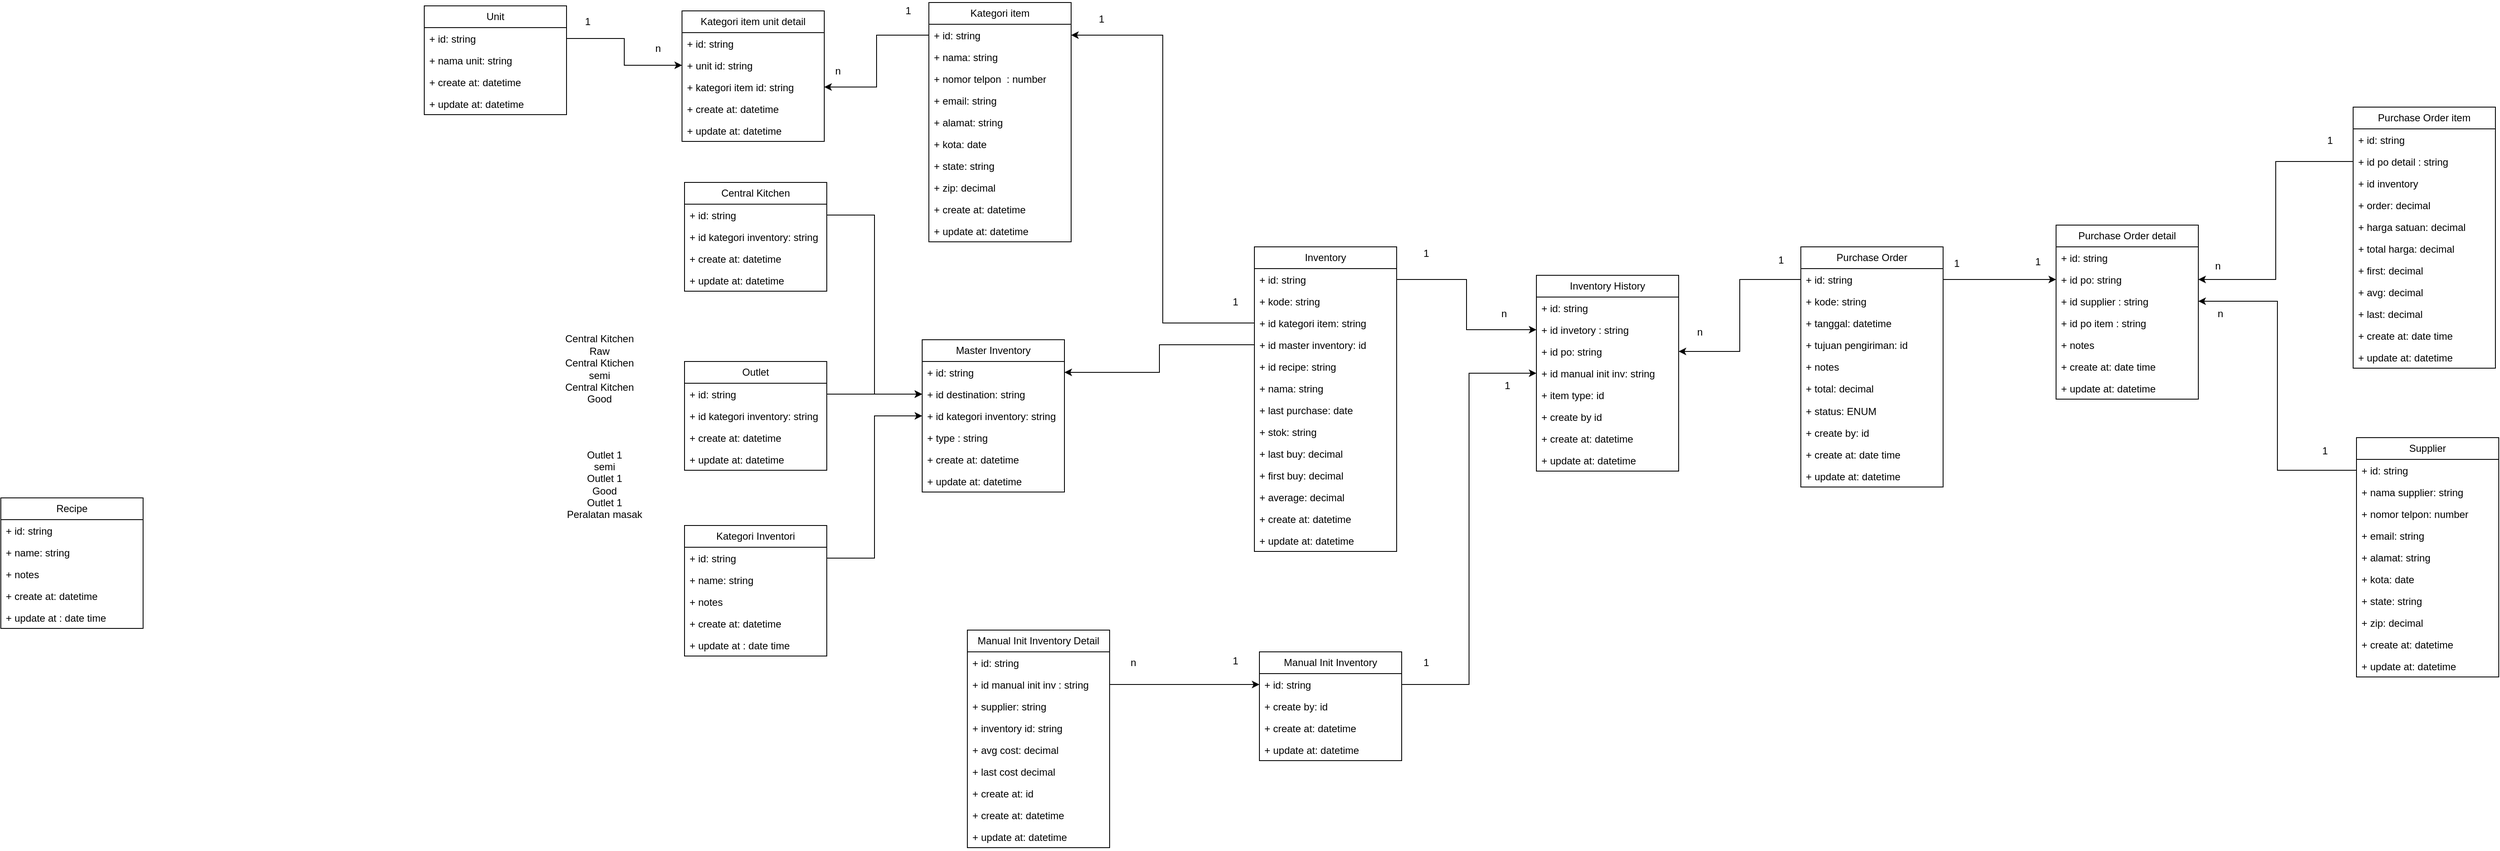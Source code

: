 <mxfile version="21.7.4" type="device">
  <diagram id="C5RBs43oDa-KdzZeNtuy" name="Page-1">
    <mxGraphModel dx="1675" dy="1576" grid="0" gridSize="10" guides="1" tooltips="1" connect="1" arrows="1" fold="1" page="1" pageScale="1" pageWidth="850" pageHeight="1100" math="0" shadow="0">
      <root>
        <mxCell id="WIyWlLk6GJQsqaUBKTNV-0" />
        <mxCell id="WIyWlLk6GJQsqaUBKTNV-1" parent="WIyWlLk6GJQsqaUBKTNV-0" />
        <mxCell id="8rHtnMjRrOFBSW3cJWFa-12" value="Inventory" style="swimlane;fontStyle=0;childLayout=stackLayout;horizontal=1;startSize=26;fillColor=none;horizontalStack=0;resizeParent=1;resizeParentMax=0;resizeLast=0;collapsible=1;marginBottom=0;whiteSpace=wrap;html=1;" parent="WIyWlLk6GJQsqaUBKTNV-1" vertex="1">
          <mxGeometry x="857" y="85" width="170" height="364" as="geometry" />
        </mxCell>
        <mxCell id="8rHtnMjRrOFBSW3cJWFa-13" value="+ id: string" style="text;strokeColor=none;fillColor=none;align=left;verticalAlign=top;spacingLeft=4;spacingRight=4;overflow=hidden;rotatable=0;points=[[0,0.5],[1,0.5]];portConstraint=eastwest;whiteSpace=wrap;html=1;" parent="8rHtnMjRrOFBSW3cJWFa-12" vertex="1">
          <mxGeometry y="26" width="170" height="26" as="geometry" />
        </mxCell>
        <mxCell id="8rHtnMjRrOFBSW3cJWFa-14" value="+ kode: string" style="text;strokeColor=none;fillColor=none;align=left;verticalAlign=top;spacingLeft=4;spacingRight=4;overflow=hidden;rotatable=0;points=[[0,0.5],[1,0.5]];portConstraint=eastwest;whiteSpace=wrap;html=1;" parent="8rHtnMjRrOFBSW3cJWFa-12" vertex="1">
          <mxGeometry y="52" width="170" height="26" as="geometry" />
        </mxCell>
        <mxCell id="8rHtnMjRrOFBSW3cJWFa-17" value="+ id kategori item: string" style="text;strokeColor=none;fillColor=none;align=left;verticalAlign=top;spacingLeft=4;spacingRight=4;overflow=hidden;rotatable=0;points=[[0,0.5],[1,0.5]];portConstraint=eastwest;whiteSpace=wrap;html=1;" parent="8rHtnMjRrOFBSW3cJWFa-12" vertex="1">
          <mxGeometry y="78" width="170" height="26" as="geometry" />
        </mxCell>
        <mxCell id="8rHtnMjRrOFBSW3cJWFa-24" value="+ id master inventory: id" style="text;strokeColor=none;fillColor=none;align=left;verticalAlign=top;spacingLeft=4;spacingRight=4;overflow=hidden;rotatable=0;points=[[0,0.5],[1,0.5]];portConstraint=eastwest;whiteSpace=wrap;html=1;" parent="8rHtnMjRrOFBSW3cJWFa-12" vertex="1">
          <mxGeometry y="104" width="170" height="26" as="geometry" />
        </mxCell>
        <mxCell id="8rHtnMjRrOFBSW3cJWFa-227" value="+ id recipe: string" style="text;strokeColor=none;fillColor=none;align=left;verticalAlign=top;spacingLeft=4;spacingRight=4;overflow=hidden;rotatable=0;points=[[0,0.5],[1,0.5]];portConstraint=eastwest;whiteSpace=wrap;html=1;" parent="8rHtnMjRrOFBSW3cJWFa-12" vertex="1">
          <mxGeometry y="130" width="170" height="26" as="geometry" />
        </mxCell>
        <mxCell id="8rHtnMjRrOFBSW3cJWFa-15" value="+ nama: string" style="text;strokeColor=none;fillColor=none;align=left;verticalAlign=top;spacingLeft=4;spacingRight=4;overflow=hidden;rotatable=0;points=[[0,0.5],[1,0.5]];portConstraint=eastwest;whiteSpace=wrap;html=1;" parent="8rHtnMjRrOFBSW3cJWFa-12" vertex="1">
          <mxGeometry y="156" width="170" height="26" as="geometry" />
        </mxCell>
        <mxCell id="8rHtnMjRrOFBSW3cJWFa-19" value="+ last purchase: date" style="text;strokeColor=none;fillColor=none;align=left;verticalAlign=top;spacingLeft=4;spacingRight=4;overflow=hidden;rotatable=0;points=[[0,0.5],[1,0.5]];portConstraint=eastwest;whiteSpace=wrap;html=1;" parent="8rHtnMjRrOFBSW3cJWFa-12" vertex="1">
          <mxGeometry y="182" width="170" height="26" as="geometry" />
        </mxCell>
        <mxCell id="8rHtnMjRrOFBSW3cJWFa-20" value="+ stok: string" style="text;strokeColor=none;fillColor=none;align=left;verticalAlign=top;spacingLeft=4;spacingRight=4;overflow=hidden;rotatable=0;points=[[0,0.5],[1,0.5]];portConstraint=eastwest;whiteSpace=wrap;html=1;" parent="8rHtnMjRrOFBSW3cJWFa-12" vertex="1">
          <mxGeometry y="208" width="170" height="26" as="geometry" />
        </mxCell>
        <mxCell id="8rHtnMjRrOFBSW3cJWFa-21" value="+ last buy: decimal" style="text;strokeColor=none;fillColor=none;align=left;verticalAlign=top;spacingLeft=4;spacingRight=4;overflow=hidden;rotatable=0;points=[[0,0.5],[1,0.5]];portConstraint=eastwest;whiteSpace=wrap;html=1;" parent="8rHtnMjRrOFBSW3cJWFa-12" vertex="1">
          <mxGeometry y="234" width="170" height="26" as="geometry" />
        </mxCell>
        <mxCell id="8rHtnMjRrOFBSW3cJWFa-22" value="+ first buy: decimal" style="text;strokeColor=none;fillColor=none;align=left;verticalAlign=top;spacingLeft=4;spacingRight=4;overflow=hidden;rotatable=0;points=[[0,0.5],[1,0.5]];portConstraint=eastwest;whiteSpace=wrap;html=1;" parent="8rHtnMjRrOFBSW3cJWFa-12" vertex="1">
          <mxGeometry y="260" width="170" height="26" as="geometry" />
        </mxCell>
        <mxCell id="8rHtnMjRrOFBSW3cJWFa-23" value="+ average: decimal" style="text;strokeColor=none;fillColor=none;align=left;verticalAlign=top;spacingLeft=4;spacingRight=4;overflow=hidden;rotatable=0;points=[[0,0.5],[1,0.5]];portConstraint=eastwest;whiteSpace=wrap;html=1;" parent="8rHtnMjRrOFBSW3cJWFa-12" vertex="1">
          <mxGeometry y="286" width="170" height="26" as="geometry" />
        </mxCell>
        <mxCell id="8rHtnMjRrOFBSW3cJWFa-38" value="+ create at: datetime" style="text;strokeColor=none;fillColor=none;align=left;verticalAlign=top;spacingLeft=4;spacingRight=4;overflow=hidden;rotatable=0;points=[[0,0.5],[1,0.5]];portConstraint=eastwest;whiteSpace=wrap;html=1;" parent="8rHtnMjRrOFBSW3cJWFa-12" vertex="1">
          <mxGeometry y="312" width="170" height="26" as="geometry" />
        </mxCell>
        <mxCell id="8rHtnMjRrOFBSW3cJWFa-37" value="+ update at: datetime" style="text;strokeColor=none;fillColor=none;align=left;verticalAlign=top;spacingLeft=4;spacingRight=4;overflow=hidden;rotatable=0;points=[[0,0.5],[1,0.5]];portConstraint=eastwest;whiteSpace=wrap;html=1;" parent="8rHtnMjRrOFBSW3cJWFa-12" vertex="1">
          <mxGeometry y="338" width="170" height="26" as="geometry" />
        </mxCell>
        <mxCell id="8rHtnMjRrOFBSW3cJWFa-25" value="Kategori Inventori" style="swimlane;fontStyle=0;childLayout=stackLayout;horizontal=1;startSize=26;fillColor=none;horizontalStack=0;resizeParent=1;resizeParentMax=0;resizeLast=0;collapsible=1;marginBottom=0;whiteSpace=wrap;html=1;" parent="WIyWlLk6GJQsqaUBKTNV-1" vertex="1">
          <mxGeometry x="176" y="418" width="170" height="156" as="geometry" />
        </mxCell>
        <mxCell id="8rHtnMjRrOFBSW3cJWFa-26" value="+ id: string" style="text;strokeColor=none;fillColor=none;align=left;verticalAlign=top;spacingLeft=4;spacingRight=4;overflow=hidden;rotatable=0;points=[[0,0.5],[1,0.5]];portConstraint=eastwest;whiteSpace=wrap;html=1;" parent="8rHtnMjRrOFBSW3cJWFa-25" vertex="1">
          <mxGeometry y="26" width="170" height="26" as="geometry" />
        </mxCell>
        <mxCell id="8rHtnMjRrOFBSW3cJWFa-27" value="+ name: string" style="text;strokeColor=none;fillColor=none;align=left;verticalAlign=top;spacingLeft=4;spacingRight=4;overflow=hidden;rotatable=0;points=[[0,0.5],[1,0.5]];portConstraint=eastwest;whiteSpace=wrap;html=1;" parent="8rHtnMjRrOFBSW3cJWFa-25" vertex="1">
          <mxGeometry y="52" width="170" height="26" as="geometry" />
        </mxCell>
        <mxCell id="8rHtnMjRrOFBSW3cJWFa-30" value="+ notes" style="text;strokeColor=none;fillColor=none;align=left;verticalAlign=top;spacingLeft=4;spacingRight=4;overflow=hidden;rotatable=0;points=[[0,0.5],[1,0.5]];portConstraint=eastwest;whiteSpace=wrap;html=1;" parent="8rHtnMjRrOFBSW3cJWFa-25" vertex="1">
          <mxGeometry y="78" width="170" height="26" as="geometry" />
        </mxCell>
        <mxCell id="8rHtnMjRrOFBSW3cJWFa-28" value="+ create at: datetime" style="text;strokeColor=none;fillColor=none;align=left;verticalAlign=top;spacingLeft=4;spacingRight=4;overflow=hidden;rotatable=0;points=[[0,0.5],[1,0.5]];portConstraint=eastwest;whiteSpace=wrap;html=1;" parent="8rHtnMjRrOFBSW3cJWFa-25" vertex="1">
          <mxGeometry y="104" width="170" height="26" as="geometry" />
        </mxCell>
        <mxCell id="8rHtnMjRrOFBSW3cJWFa-29" value="+ update at : date time" style="text;strokeColor=none;fillColor=none;align=left;verticalAlign=top;spacingLeft=4;spacingRight=4;overflow=hidden;rotatable=0;points=[[0,0.5],[1,0.5]];portConstraint=eastwest;whiteSpace=wrap;html=1;" parent="8rHtnMjRrOFBSW3cJWFa-25" vertex="1">
          <mxGeometry y="130" width="170" height="26" as="geometry" />
        </mxCell>
        <mxCell id="8rHtnMjRrOFBSW3cJWFa-70" value="Kategori item" style="swimlane;fontStyle=0;childLayout=stackLayout;horizontal=1;startSize=26;fillColor=none;horizontalStack=0;resizeParent=1;resizeParentMax=0;resizeLast=0;collapsible=1;marginBottom=0;whiteSpace=wrap;html=1;" parent="WIyWlLk6GJQsqaUBKTNV-1" vertex="1">
          <mxGeometry x="468" y="-207" width="170" height="286" as="geometry" />
        </mxCell>
        <mxCell id="8rHtnMjRrOFBSW3cJWFa-71" value="+ id: string" style="text;strokeColor=none;fillColor=none;align=left;verticalAlign=top;spacingLeft=4;spacingRight=4;overflow=hidden;rotatable=0;points=[[0,0.5],[1,0.5]];portConstraint=eastwest;whiteSpace=wrap;html=1;" parent="8rHtnMjRrOFBSW3cJWFa-70" vertex="1">
          <mxGeometry y="26" width="170" height="26" as="geometry" />
        </mxCell>
        <mxCell id="8rHtnMjRrOFBSW3cJWFa-72" value="+ nama: string" style="text;strokeColor=none;fillColor=none;align=left;verticalAlign=top;spacingLeft=4;spacingRight=4;overflow=hidden;rotatable=0;points=[[0,0.5],[1,0.5]];portConstraint=eastwest;whiteSpace=wrap;html=1;" parent="8rHtnMjRrOFBSW3cJWFa-70" vertex="1">
          <mxGeometry y="52" width="170" height="26" as="geometry" />
        </mxCell>
        <mxCell id="8rHtnMjRrOFBSW3cJWFa-73" value="+ nomor telpon&amp;nbsp; : number" style="text;strokeColor=none;fillColor=none;align=left;verticalAlign=top;spacingLeft=4;spacingRight=4;overflow=hidden;rotatable=0;points=[[0,0.5],[1,0.5]];portConstraint=eastwest;whiteSpace=wrap;html=1;" parent="8rHtnMjRrOFBSW3cJWFa-70" vertex="1">
          <mxGeometry y="78" width="170" height="26" as="geometry" />
        </mxCell>
        <mxCell id="8rHtnMjRrOFBSW3cJWFa-74" value="+ email: string" style="text;strokeColor=none;fillColor=none;align=left;verticalAlign=top;spacingLeft=4;spacingRight=4;overflow=hidden;rotatable=0;points=[[0,0.5],[1,0.5]];portConstraint=eastwest;whiteSpace=wrap;html=1;" parent="8rHtnMjRrOFBSW3cJWFa-70" vertex="1">
          <mxGeometry y="104" width="170" height="26" as="geometry" />
        </mxCell>
        <mxCell id="8rHtnMjRrOFBSW3cJWFa-75" value="+ alamat: string" style="text;strokeColor=none;fillColor=none;align=left;verticalAlign=top;spacingLeft=4;spacingRight=4;overflow=hidden;rotatable=0;points=[[0,0.5],[1,0.5]];portConstraint=eastwest;whiteSpace=wrap;html=1;" parent="8rHtnMjRrOFBSW3cJWFa-70" vertex="1">
          <mxGeometry y="130" width="170" height="26" as="geometry" />
        </mxCell>
        <mxCell id="8rHtnMjRrOFBSW3cJWFa-76" value="+ kota: date" style="text;strokeColor=none;fillColor=none;align=left;verticalAlign=top;spacingLeft=4;spacingRight=4;overflow=hidden;rotatable=0;points=[[0,0.5],[1,0.5]];portConstraint=eastwest;whiteSpace=wrap;html=1;" parent="8rHtnMjRrOFBSW3cJWFa-70" vertex="1">
          <mxGeometry y="156" width="170" height="26" as="geometry" />
        </mxCell>
        <mxCell id="8rHtnMjRrOFBSW3cJWFa-77" value="+ state: string" style="text;strokeColor=none;fillColor=none;align=left;verticalAlign=top;spacingLeft=4;spacingRight=4;overflow=hidden;rotatable=0;points=[[0,0.5],[1,0.5]];portConstraint=eastwest;whiteSpace=wrap;html=1;" parent="8rHtnMjRrOFBSW3cJWFa-70" vertex="1">
          <mxGeometry y="182" width="170" height="26" as="geometry" />
        </mxCell>
        <mxCell id="8rHtnMjRrOFBSW3cJWFa-78" value="+ zip: decimal" style="text;strokeColor=none;fillColor=none;align=left;verticalAlign=top;spacingLeft=4;spacingRight=4;overflow=hidden;rotatable=0;points=[[0,0.5],[1,0.5]];portConstraint=eastwest;whiteSpace=wrap;html=1;" parent="8rHtnMjRrOFBSW3cJWFa-70" vertex="1">
          <mxGeometry y="208" width="170" height="26" as="geometry" />
        </mxCell>
        <mxCell id="8rHtnMjRrOFBSW3cJWFa-79" value="+ create at: datetime" style="text;strokeColor=none;fillColor=none;align=left;verticalAlign=top;spacingLeft=4;spacingRight=4;overflow=hidden;rotatable=0;points=[[0,0.5],[1,0.5]];portConstraint=eastwest;whiteSpace=wrap;html=1;" parent="8rHtnMjRrOFBSW3cJWFa-70" vertex="1">
          <mxGeometry y="234" width="170" height="26" as="geometry" />
        </mxCell>
        <mxCell id="8rHtnMjRrOFBSW3cJWFa-80" value="+ update at: datetime" style="text;strokeColor=none;fillColor=none;align=left;verticalAlign=top;spacingLeft=4;spacingRight=4;overflow=hidden;rotatable=0;points=[[0,0.5],[1,0.5]];portConstraint=eastwest;whiteSpace=wrap;html=1;" parent="8rHtnMjRrOFBSW3cJWFa-70" vertex="1">
          <mxGeometry y="260" width="170" height="26" as="geometry" />
        </mxCell>
        <mxCell id="8rHtnMjRrOFBSW3cJWFa-81" value="Unit" style="swimlane;fontStyle=0;childLayout=stackLayout;horizontal=1;startSize=26;fillColor=none;horizontalStack=0;resizeParent=1;resizeParentMax=0;resizeLast=0;collapsible=1;marginBottom=0;whiteSpace=wrap;html=1;" parent="WIyWlLk6GJQsqaUBKTNV-1" vertex="1">
          <mxGeometry x="-135" y="-203" width="170" height="130" as="geometry" />
        </mxCell>
        <mxCell id="8rHtnMjRrOFBSW3cJWFa-82" value="+ id: string" style="text;strokeColor=none;fillColor=none;align=left;verticalAlign=top;spacingLeft=4;spacingRight=4;overflow=hidden;rotatable=0;points=[[0,0.5],[1,0.5]];portConstraint=eastwest;whiteSpace=wrap;html=1;" parent="8rHtnMjRrOFBSW3cJWFa-81" vertex="1">
          <mxGeometry y="26" width="170" height="26" as="geometry" />
        </mxCell>
        <mxCell id="8rHtnMjRrOFBSW3cJWFa-83" value="+ nama unit: string" style="text;strokeColor=none;fillColor=none;align=left;verticalAlign=top;spacingLeft=4;spacingRight=4;overflow=hidden;rotatable=0;points=[[0,0.5],[1,0.5]];portConstraint=eastwest;whiteSpace=wrap;html=1;" parent="8rHtnMjRrOFBSW3cJWFa-81" vertex="1">
          <mxGeometry y="52" width="170" height="26" as="geometry" />
        </mxCell>
        <mxCell id="8rHtnMjRrOFBSW3cJWFa-90" value="+ create at: datetime" style="text;strokeColor=none;fillColor=none;align=left;verticalAlign=top;spacingLeft=4;spacingRight=4;overflow=hidden;rotatable=0;points=[[0,0.5],[1,0.5]];portConstraint=eastwest;whiteSpace=wrap;html=1;" parent="8rHtnMjRrOFBSW3cJWFa-81" vertex="1">
          <mxGeometry y="78" width="170" height="26" as="geometry" />
        </mxCell>
        <mxCell id="8rHtnMjRrOFBSW3cJWFa-92" value="+ update at: datetime" style="text;strokeColor=none;fillColor=none;align=left;verticalAlign=top;spacingLeft=4;spacingRight=4;overflow=hidden;rotatable=0;points=[[0,0.5],[1,0.5]];portConstraint=eastwest;whiteSpace=wrap;html=1;" parent="8rHtnMjRrOFBSW3cJWFa-81" vertex="1">
          <mxGeometry y="104" width="170" height="26" as="geometry" />
        </mxCell>
        <mxCell id="8rHtnMjRrOFBSW3cJWFa-93" value="Kategori item unit detail" style="swimlane;fontStyle=0;childLayout=stackLayout;horizontal=1;startSize=26;fillColor=none;horizontalStack=0;resizeParent=1;resizeParentMax=0;resizeLast=0;collapsible=1;marginBottom=0;whiteSpace=wrap;html=1;" parent="WIyWlLk6GJQsqaUBKTNV-1" vertex="1">
          <mxGeometry x="173" y="-197" width="170" height="156" as="geometry" />
        </mxCell>
        <mxCell id="8rHtnMjRrOFBSW3cJWFa-94" value="+ id: string" style="text;strokeColor=none;fillColor=none;align=left;verticalAlign=top;spacingLeft=4;spacingRight=4;overflow=hidden;rotatable=0;points=[[0,0.5],[1,0.5]];portConstraint=eastwest;whiteSpace=wrap;html=1;" parent="8rHtnMjRrOFBSW3cJWFa-93" vertex="1">
          <mxGeometry y="26" width="170" height="26" as="geometry" />
        </mxCell>
        <mxCell id="8rHtnMjRrOFBSW3cJWFa-95" value="+ unit id: string" style="text;strokeColor=none;fillColor=none;align=left;verticalAlign=top;spacingLeft=4;spacingRight=4;overflow=hidden;rotatable=0;points=[[0,0.5],[1,0.5]];portConstraint=eastwest;whiteSpace=wrap;html=1;" parent="8rHtnMjRrOFBSW3cJWFa-93" vertex="1">
          <mxGeometry y="52" width="170" height="26" as="geometry" />
        </mxCell>
        <mxCell id="8rHtnMjRrOFBSW3cJWFa-96" value="+ kategori item id: string" style="text;strokeColor=none;fillColor=none;align=left;verticalAlign=top;spacingLeft=4;spacingRight=4;overflow=hidden;rotatable=0;points=[[0,0.5],[1,0.5]];portConstraint=eastwest;whiteSpace=wrap;html=1;" parent="8rHtnMjRrOFBSW3cJWFa-93" vertex="1">
          <mxGeometry y="78" width="170" height="26" as="geometry" />
        </mxCell>
        <mxCell id="8rHtnMjRrOFBSW3cJWFa-99" value="+ create at: datetime" style="text;strokeColor=none;fillColor=none;align=left;verticalAlign=top;spacingLeft=4;spacingRight=4;overflow=hidden;rotatable=0;points=[[0,0.5],[1,0.5]];portConstraint=eastwest;whiteSpace=wrap;html=1;" parent="8rHtnMjRrOFBSW3cJWFa-93" vertex="1">
          <mxGeometry y="104" width="170" height="26" as="geometry" />
        </mxCell>
        <mxCell id="8rHtnMjRrOFBSW3cJWFa-97" value="+ update at: datetime" style="text;strokeColor=none;fillColor=none;align=left;verticalAlign=top;spacingLeft=4;spacingRight=4;overflow=hidden;rotatable=0;points=[[0,0.5],[1,0.5]];portConstraint=eastwest;whiteSpace=wrap;html=1;" parent="8rHtnMjRrOFBSW3cJWFa-93" vertex="1">
          <mxGeometry y="130" width="170" height="26" as="geometry" />
        </mxCell>
        <mxCell id="8rHtnMjRrOFBSW3cJWFa-100" style="edgeStyle=orthogonalEdgeStyle;rounded=0;orthogonalLoop=1;jettySize=auto;html=1;exitX=1;exitY=0.5;exitDx=0;exitDy=0;entryX=0;entryY=0.5;entryDx=0;entryDy=0;" parent="WIyWlLk6GJQsqaUBKTNV-1" source="8rHtnMjRrOFBSW3cJWFa-82" target="8rHtnMjRrOFBSW3cJWFa-95" edge="1">
          <mxGeometry relative="1" as="geometry" />
        </mxCell>
        <mxCell id="8rHtnMjRrOFBSW3cJWFa-101" style="edgeStyle=orthogonalEdgeStyle;rounded=0;orthogonalLoop=1;jettySize=auto;html=1;entryX=1;entryY=0.5;entryDx=0;entryDy=0;" parent="WIyWlLk6GJQsqaUBKTNV-1" source="8rHtnMjRrOFBSW3cJWFa-71" target="8rHtnMjRrOFBSW3cJWFa-96" edge="1">
          <mxGeometry relative="1" as="geometry" />
        </mxCell>
        <mxCell id="8rHtnMjRrOFBSW3cJWFa-102" style="edgeStyle=orthogonalEdgeStyle;rounded=0;orthogonalLoop=1;jettySize=auto;html=1;entryX=1;entryY=0.5;entryDx=0;entryDy=0;" parent="WIyWlLk6GJQsqaUBKTNV-1" source="8rHtnMjRrOFBSW3cJWFa-17" target="8rHtnMjRrOFBSW3cJWFa-71" edge="1">
          <mxGeometry relative="1" as="geometry" />
        </mxCell>
        <mxCell id="8rHtnMjRrOFBSW3cJWFa-103" value="1" style="text;html=1;align=center;verticalAlign=middle;resizable=0;points=[];autosize=1;strokeColor=none;fillColor=none;" parent="WIyWlLk6GJQsqaUBKTNV-1" vertex="1">
          <mxGeometry x="47" y="-197" width="25" height="26" as="geometry" />
        </mxCell>
        <mxCell id="8rHtnMjRrOFBSW3cJWFa-104" value="n" style="text;html=1;align=center;verticalAlign=middle;resizable=0;points=[];autosize=1;strokeColor=none;fillColor=none;" parent="WIyWlLk6GJQsqaUBKTNV-1" vertex="1">
          <mxGeometry x="131" y="-165" width="25" height="26" as="geometry" />
        </mxCell>
        <mxCell id="8rHtnMjRrOFBSW3cJWFa-105" value="1" style="text;html=1;align=center;verticalAlign=middle;resizable=0;points=[];autosize=1;strokeColor=none;fillColor=none;" parent="WIyWlLk6GJQsqaUBKTNV-1" vertex="1">
          <mxGeometry x="430" y="-210" width="25" height="26" as="geometry" />
        </mxCell>
        <mxCell id="8rHtnMjRrOFBSW3cJWFa-106" value="n" style="text;html=1;align=center;verticalAlign=middle;resizable=0;points=[];autosize=1;strokeColor=none;fillColor=none;" parent="WIyWlLk6GJQsqaUBKTNV-1" vertex="1">
          <mxGeometry x="346" y="-138" width="25" height="26" as="geometry" />
        </mxCell>
        <mxCell id="8rHtnMjRrOFBSW3cJWFa-107" value="1" style="text;html=1;align=center;verticalAlign=middle;resizable=0;points=[];autosize=1;strokeColor=none;fillColor=none;" parent="WIyWlLk6GJQsqaUBKTNV-1" vertex="1">
          <mxGeometry x="821" y="138" width="25" height="26" as="geometry" />
        </mxCell>
        <mxCell id="8rHtnMjRrOFBSW3cJWFa-108" value="1" style="text;html=1;align=center;verticalAlign=middle;resizable=0;points=[];autosize=1;strokeColor=none;fillColor=none;" parent="WIyWlLk6GJQsqaUBKTNV-1" vertex="1">
          <mxGeometry x="661" y="-200" width="25" height="26" as="geometry" />
        </mxCell>
        <mxCell id="8rHtnMjRrOFBSW3cJWFa-109" value="Purchase Order" style="swimlane;fontStyle=0;childLayout=stackLayout;horizontal=1;startSize=26;fillColor=none;horizontalStack=0;resizeParent=1;resizeParentMax=0;resizeLast=0;collapsible=1;marginBottom=0;whiteSpace=wrap;html=1;" parent="WIyWlLk6GJQsqaUBKTNV-1" vertex="1">
          <mxGeometry x="1510" y="85" width="170" height="287" as="geometry" />
        </mxCell>
        <mxCell id="8rHtnMjRrOFBSW3cJWFa-110" value="+ id: string" style="text;strokeColor=none;fillColor=none;align=left;verticalAlign=top;spacingLeft=4;spacingRight=4;overflow=hidden;rotatable=0;points=[[0,0.5],[1,0.5]];portConstraint=eastwest;whiteSpace=wrap;html=1;" parent="8rHtnMjRrOFBSW3cJWFa-109" vertex="1">
          <mxGeometry y="26" width="170" height="26" as="geometry" />
        </mxCell>
        <mxCell id="8rHtnMjRrOFBSW3cJWFa-111" value="+ kode: string" style="text;strokeColor=none;fillColor=none;align=left;verticalAlign=top;spacingLeft=4;spacingRight=4;overflow=hidden;rotatable=0;points=[[0,0.5],[1,0.5]];portConstraint=eastwest;whiteSpace=wrap;html=1;" parent="8rHtnMjRrOFBSW3cJWFa-109" vertex="1">
          <mxGeometry y="52" width="170" height="26" as="geometry" />
        </mxCell>
        <mxCell id="8rHtnMjRrOFBSW3cJWFa-112" value="+ tanggal: datetime" style="text;strokeColor=none;fillColor=none;align=left;verticalAlign=top;spacingLeft=4;spacingRight=4;overflow=hidden;rotatable=0;points=[[0,0.5],[1,0.5]];portConstraint=eastwest;whiteSpace=wrap;html=1;" parent="8rHtnMjRrOFBSW3cJWFa-109" vertex="1">
          <mxGeometry y="78" width="170" height="26" as="geometry" />
        </mxCell>
        <mxCell id="8rHtnMjRrOFBSW3cJWFa-113" value="+ tujuan pengiriman: id" style="text;strokeColor=none;fillColor=none;align=left;verticalAlign=top;spacingLeft=4;spacingRight=4;overflow=hidden;rotatable=0;points=[[0,0.5],[1,0.5]];portConstraint=eastwest;whiteSpace=wrap;html=1;" parent="8rHtnMjRrOFBSW3cJWFa-109" vertex="1">
          <mxGeometry y="104" width="170" height="26" as="geometry" />
        </mxCell>
        <mxCell id="8rHtnMjRrOFBSW3cJWFa-114" value="+ notes" style="text;strokeColor=none;fillColor=none;align=left;verticalAlign=top;spacingLeft=4;spacingRight=4;overflow=hidden;rotatable=0;points=[[0,0.5],[1,0.5]];portConstraint=eastwest;whiteSpace=wrap;html=1;" parent="8rHtnMjRrOFBSW3cJWFa-109" vertex="1">
          <mxGeometry y="130" width="170" height="26" as="geometry" />
        </mxCell>
        <mxCell id="8rHtnMjRrOFBSW3cJWFa-117" value="+ total: decimal" style="text;strokeColor=none;fillColor=none;align=left;verticalAlign=top;spacingLeft=4;spacingRight=4;overflow=hidden;rotatable=0;points=[[0,0.5],[1,0.5]];portConstraint=eastwest;whiteSpace=wrap;html=1;" parent="8rHtnMjRrOFBSW3cJWFa-109" vertex="1">
          <mxGeometry y="156" width="170" height="27" as="geometry" />
        </mxCell>
        <mxCell id="8rHtnMjRrOFBSW3cJWFa-118" value="+ status: ENUM" style="text;strokeColor=none;fillColor=none;align=left;verticalAlign=top;spacingLeft=4;spacingRight=4;overflow=hidden;rotatable=0;points=[[0,0.5],[1,0.5]];portConstraint=eastwest;whiteSpace=wrap;html=1;" parent="8rHtnMjRrOFBSW3cJWFa-109" vertex="1">
          <mxGeometry y="183" width="170" height="26" as="geometry" />
        </mxCell>
        <mxCell id="8rHtnMjRrOFBSW3cJWFa-124" value="+ create by: id" style="text;strokeColor=none;fillColor=none;align=left;verticalAlign=top;spacingLeft=4;spacingRight=4;overflow=hidden;rotatable=0;points=[[0,0.5],[1,0.5]];portConstraint=eastwest;whiteSpace=wrap;html=1;" parent="8rHtnMjRrOFBSW3cJWFa-109" vertex="1">
          <mxGeometry y="209" width="170" height="26" as="geometry" />
        </mxCell>
        <mxCell id="8rHtnMjRrOFBSW3cJWFa-125" value="+ create at: date time" style="text;strokeColor=none;fillColor=none;align=left;verticalAlign=top;spacingLeft=4;spacingRight=4;overflow=hidden;rotatable=0;points=[[0,0.5],[1,0.5]];portConstraint=eastwest;whiteSpace=wrap;html=1;" parent="8rHtnMjRrOFBSW3cJWFa-109" vertex="1">
          <mxGeometry y="235" width="170" height="26" as="geometry" />
        </mxCell>
        <mxCell id="8rHtnMjRrOFBSW3cJWFa-126" value="+ update at: datetime" style="text;strokeColor=none;fillColor=none;align=left;verticalAlign=top;spacingLeft=4;spacingRight=4;overflow=hidden;rotatable=0;points=[[0,0.5],[1,0.5]];portConstraint=eastwest;whiteSpace=wrap;html=1;" parent="8rHtnMjRrOFBSW3cJWFa-109" vertex="1">
          <mxGeometry y="261" width="170" height="26" as="geometry" />
        </mxCell>
        <mxCell id="8rHtnMjRrOFBSW3cJWFa-127" value="Purchase Order detail" style="swimlane;fontStyle=0;childLayout=stackLayout;horizontal=1;startSize=26;fillColor=none;horizontalStack=0;resizeParent=1;resizeParentMax=0;resizeLast=0;collapsible=1;marginBottom=0;whiteSpace=wrap;html=1;" parent="WIyWlLk6GJQsqaUBKTNV-1" vertex="1">
          <mxGeometry x="1815" y="59" width="170" height="208" as="geometry" />
        </mxCell>
        <mxCell id="8rHtnMjRrOFBSW3cJWFa-128" value="+ id: string" style="text;strokeColor=none;fillColor=none;align=left;verticalAlign=top;spacingLeft=4;spacingRight=4;overflow=hidden;rotatable=0;points=[[0,0.5],[1,0.5]];portConstraint=eastwest;whiteSpace=wrap;html=1;" parent="8rHtnMjRrOFBSW3cJWFa-127" vertex="1">
          <mxGeometry y="26" width="170" height="26" as="geometry" />
        </mxCell>
        <mxCell id="8rHtnMjRrOFBSW3cJWFa-129" value="+ id po: string" style="text;strokeColor=none;fillColor=none;align=left;verticalAlign=top;spacingLeft=4;spacingRight=4;overflow=hidden;rotatable=0;points=[[0,0.5],[1,0.5]];portConstraint=eastwest;whiteSpace=wrap;html=1;" parent="8rHtnMjRrOFBSW3cJWFa-127" vertex="1">
          <mxGeometry y="52" width="170" height="26" as="geometry" />
        </mxCell>
        <mxCell id="8rHtnMjRrOFBSW3cJWFa-130" value="+ id supplier : string&amp;nbsp;" style="text;strokeColor=none;fillColor=none;align=left;verticalAlign=top;spacingLeft=4;spacingRight=4;overflow=hidden;rotatable=0;points=[[0,0.5],[1,0.5]];portConstraint=eastwest;whiteSpace=wrap;html=1;" parent="8rHtnMjRrOFBSW3cJWFa-127" vertex="1">
          <mxGeometry y="78" width="170" height="26" as="geometry" />
        </mxCell>
        <mxCell id="8rHtnMjRrOFBSW3cJWFa-131" value="+ id po item : string" style="text;strokeColor=none;fillColor=none;align=left;verticalAlign=top;spacingLeft=4;spacingRight=4;overflow=hidden;rotatable=0;points=[[0,0.5],[1,0.5]];portConstraint=eastwest;whiteSpace=wrap;html=1;" parent="8rHtnMjRrOFBSW3cJWFa-127" vertex="1">
          <mxGeometry y="104" width="170" height="26" as="geometry" />
        </mxCell>
        <mxCell id="8rHtnMjRrOFBSW3cJWFa-132" value="+ notes" style="text;strokeColor=none;fillColor=none;align=left;verticalAlign=top;spacingLeft=4;spacingRight=4;overflow=hidden;rotatable=0;points=[[0,0.5],[1,0.5]];portConstraint=eastwest;whiteSpace=wrap;html=1;" parent="8rHtnMjRrOFBSW3cJWFa-127" vertex="1">
          <mxGeometry y="130" width="170" height="26" as="geometry" />
        </mxCell>
        <mxCell id="8rHtnMjRrOFBSW3cJWFa-140" value="+ create at: date time" style="text;strokeColor=none;fillColor=none;align=left;verticalAlign=top;spacingLeft=4;spacingRight=4;overflow=hidden;rotatable=0;points=[[0,0.5],[1,0.5]];portConstraint=eastwest;whiteSpace=wrap;html=1;" parent="8rHtnMjRrOFBSW3cJWFa-127" vertex="1">
          <mxGeometry y="156" width="170" height="26" as="geometry" />
        </mxCell>
        <mxCell id="8rHtnMjRrOFBSW3cJWFa-141" value="+ update at: datetime" style="text;strokeColor=none;fillColor=none;align=left;verticalAlign=top;spacingLeft=4;spacingRight=4;overflow=hidden;rotatable=0;points=[[0,0.5],[1,0.5]];portConstraint=eastwest;whiteSpace=wrap;html=1;" parent="8rHtnMjRrOFBSW3cJWFa-127" vertex="1">
          <mxGeometry y="182" width="170" height="26" as="geometry" />
        </mxCell>
        <mxCell id="8rHtnMjRrOFBSW3cJWFa-142" value="Purchase Order item" style="swimlane;fontStyle=0;childLayout=stackLayout;horizontal=1;startSize=26;fillColor=none;horizontalStack=0;resizeParent=1;resizeParentMax=0;resizeLast=0;collapsible=1;marginBottom=0;whiteSpace=wrap;html=1;" parent="WIyWlLk6GJQsqaUBKTNV-1" vertex="1">
          <mxGeometry x="2170" y="-82" width="170" height="312" as="geometry" />
        </mxCell>
        <mxCell id="8rHtnMjRrOFBSW3cJWFa-143" value="+ id: string" style="text;strokeColor=none;fillColor=none;align=left;verticalAlign=top;spacingLeft=4;spacingRight=4;overflow=hidden;rotatable=0;points=[[0,0.5],[1,0.5]];portConstraint=eastwest;whiteSpace=wrap;html=1;" parent="8rHtnMjRrOFBSW3cJWFa-142" vertex="1">
          <mxGeometry y="26" width="170" height="26" as="geometry" />
        </mxCell>
        <mxCell id="8rHtnMjRrOFBSW3cJWFa-144" value="+ id po detail : string" style="text;strokeColor=none;fillColor=none;align=left;verticalAlign=top;spacingLeft=4;spacingRight=4;overflow=hidden;rotatable=0;points=[[0,0.5],[1,0.5]];portConstraint=eastwest;whiteSpace=wrap;html=1;" parent="8rHtnMjRrOFBSW3cJWFa-142" vertex="1">
          <mxGeometry y="52" width="170" height="26" as="geometry" />
        </mxCell>
        <mxCell id="8rHtnMjRrOFBSW3cJWFa-145" value="+ id inventory" style="text;strokeColor=none;fillColor=none;align=left;verticalAlign=top;spacingLeft=4;spacingRight=4;overflow=hidden;rotatable=0;points=[[0,0.5],[1,0.5]];portConstraint=eastwest;whiteSpace=wrap;html=1;" parent="8rHtnMjRrOFBSW3cJWFa-142" vertex="1">
          <mxGeometry y="78" width="170" height="26" as="geometry" />
        </mxCell>
        <mxCell id="8rHtnMjRrOFBSW3cJWFa-150" value="+ order: decimal" style="text;strokeColor=none;fillColor=none;align=left;verticalAlign=top;spacingLeft=4;spacingRight=4;overflow=hidden;rotatable=0;points=[[0,0.5],[1,0.5]];portConstraint=eastwest;whiteSpace=wrap;html=1;" parent="8rHtnMjRrOFBSW3cJWFa-142" vertex="1">
          <mxGeometry y="104" width="170" height="26" as="geometry" />
        </mxCell>
        <mxCell id="8rHtnMjRrOFBSW3cJWFa-152" value="+ harga satuan: decimal" style="text;strokeColor=none;fillColor=none;align=left;verticalAlign=top;spacingLeft=4;spacingRight=4;overflow=hidden;rotatable=0;points=[[0,0.5],[1,0.5]];portConstraint=eastwest;whiteSpace=wrap;html=1;" parent="8rHtnMjRrOFBSW3cJWFa-142" vertex="1">
          <mxGeometry y="130" width="170" height="26" as="geometry" />
        </mxCell>
        <mxCell id="8rHtnMjRrOFBSW3cJWFa-153" value="+ total harga: decimal" style="text;strokeColor=none;fillColor=none;align=left;verticalAlign=top;spacingLeft=4;spacingRight=4;overflow=hidden;rotatable=0;points=[[0,0.5],[1,0.5]];portConstraint=eastwest;whiteSpace=wrap;html=1;" parent="8rHtnMjRrOFBSW3cJWFa-142" vertex="1">
          <mxGeometry y="156" width="170" height="26" as="geometry" />
        </mxCell>
        <mxCell id="8rHtnMjRrOFBSW3cJWFa-195" value="+ first: decimal" style="text;strokeColor=none;fillColor=none;align=left;verticalAlign=top;spacingLeft=4;spacingRight=4;overflow=hidden;rotatable=0;points=[[0,0.5],[1,0.5]];portConstraint=eastwest;whiteSpace=wrap;html=1;" parent="8rHtnMjRrOFBSW3cJWFa-142" vertex="1">
          <mxGeometry y="182" width="170" height="26" as="geometry" />
        </mxCell>
        <mxCell id="8rHtnMjRrOFBSW3cJWFa-196" value="+ avg: decimal" style="text;strokeColor=none;fillColor=none;align=left;verticalAlign=top;spacingLeft=4;spacingRight=4;overflow=hidden;rotatable=0;points=[[0,0.5],[1,0.5]];portConstraint=eastwest;whiteSpace=wrap;html=1;" parent="8rHtnMjRrOFBSW3cJWFa-142" vertex="1">
          <mxGeometry y="208" width="170" height="26" as="geometry" />
        </mxCell>
        <mxCell id="8rHtnMjRrOFBSW3cJWFa-197" value="+ last: decimal" style="text;strokeColor=none;fillColor=none;align=left;verticalAlign=top;spacingLeft=4;spacingRight=4;overflow=hidden;rotatable=0;points=[[0,0.5],[1,0.5]];portConstraint=eastwest;whiteSpace=wrap;html=1;" parent="8rHtnMjRrOFBSW3cJWFa-142" vertex="1">
          <mxGeometry y="234" width="170" height="26" as="geometry" />
        </mxCell>
        <mxCell id="8rHtnMjRrOFBSW3cJWFa-155" value="+ create at: date time" style="text;strokeColor=none;fillColor=none;align=left;verticalAlign=top;spacingLeft=4;spacingRight=4;overflow=hidden;rotatable=0;points=[[0,0.5],[1,0.5]];portConstraint=eastwest;whiteSpace=wrap;html=1;" parent="8rHtnMjRrOFBSW3cJWFa-142" vertex="1">
          <mxGeometry y="260" width="170" height="26" as="geometry" />
        </mxCell>
        <mxCell id="8rHtnMjRrOFBSW3cJWFa-156" value="+ update at: datetime" style="text;strokeColor=none;fillColor=none;align=left;verticalAlign=top;spacingLeft=4;spacingRight=4;overflow=hidden;rotatable=0;points=[[0,0.5],[1,0.5]];portConstraint=eastwest;whiteSpace=wrap;html=1;" parent="8rHtnMjRrOFBSW3cJWFa-142" vertex="1">
          <mxGeometry y="286" width="170" height="26" as="geometry" />
        </mxCell>
        <mxCell id="8rHtnMjRrOFBSW3cJWFa-53" value="Supplier" style="swimlane;fontStyle=0;childLayout=stackLayout;horizontal=1;startSize=26;fillColor=none;horizontalStack=0;resizeParent=1;resizeParentMax=0;resizeLast=0;collapsible=1;marginBottom=0;whiteSpace=wrap;html=1;" parent="WIyWlLk6GJQsqaUBKTNV-1" vertex="1">
          <mxGeometry x="2174" y="313" width="170" height="286" as="geometry" />
        </mxCell>
        <mxCell id="8rHtnMjRrOFBSW3cJWFa-54" value="+ id: string" style="text;strokeColor=none;fillColor=none;align=left;verticalAlign=top;spacingLeft=4;spacingRight=4;overflow=hidden;rotatable=0;points=[[0,0.5],[1,0.5]];portConstraint=eastwest;whiteSpace=wrap;html=1;" parent="8rHtnMjRrOFBSW3cJWFa-53" vertex="1">
          <mxGeometry y="26" width="170" height="26" as="geometry" />
        </mxCell>
        <mxCell id="8rHtnMjRrOFBSW3cJWFa-55" value="+ nama supplier: string" style="text;strokeColor=none;fillColor=none;align=left;verticalAlign=top;spacingLeft=4;spacingRight=4;overflow=hidden;rotatable=0;points=[[0,0.5],[1,0.5]];portConstraint=eastwest;whiteSpace=wrap;html=1;" parent="8rHtnMjRrOFBSW3cJWFa-53" vertex="1">
          <mxGeometry y="52" width="170" height="26" as="geometry" />
        </mxCell>
        <mxCell id="8rHtnMjRrOFBSW3cJWFa-56" value="+ nomor telpon: number" style="text;strokeColor=none;fillColor=none;align=left;verticalAlign=top;spacingLeft=4;spacingRight=4;overflow=hidden;rotatable=0;points=[[0,0.5],[1,0.5]];portConstraint=eastwest;whiteSpace=wrap;html=1;" parent="8rHtnMjRrOFBSW3cJWFa-53" vertex="1">
          <mxGeometry y="78" width="170" height="26" as="geometry" />
        </mxCell>
        <mxCell id="8rHtnMjRrOFBSW3cJWFa-57" value="+ email: string" style="text;strokeColor=none;fillColor=none;align=left;verticalAlign=top;spacingLeft=4;spacingRight=4;overflow=hidden;rotatable=0;points=[[0,0.5],[1,0.5]];portConstraint=eastwest;whiteSpace=wrap;html=1;" parent="8rHtnMjRrOFBSW3cJWFa-53" vertex="1">
          <mxGeometry y="104" width="170" height="26" as="geometry" />
        </mxCell>
        <mxCell id="8rHtnMjRrOFBSW3cJWFa-58" value="+ alamat: string" style="text;strokeColor=none;fillColor=none;align=left;verticalAlign=top;spacingLeft=4;spacingRight=4;overflow=hidden;rotatable=0;points=[[0,0.5],[1,0.5]];portConstraint=eastwest;whiteSpace=wrap;html=1;" parent="8rHtnMjRrOFBSW3cJWFa-53" vertex="1">
          <mxGeometry y="130" width="170" height="26" as="geometry" />
        </mxCell>
        <mxCell id="8rHtnMjRrOFBSW3cJWFa-59" value="+ kota: date" style="text;strokeColor=none;fillColor=none;align=left;verticalAlign=top;spacingLeft=4;spacingRight=4;overflow=hidden;rotatable=0;points=[[0,0.5],[1,0.5]];portConstraint=eastwest;whiteSpace=wrap;html=1;" parent="8rHtnMjRrOFBSW3cJWFa-53" vertex="1">
          <mxGeometry y="156" width="170" height="26" as="geometry" />
        </mxCell>
        <mxCell id="8rHtnMjRrOFBSW3cJWFa-60" value="+ state: string" style="text;strokeColor=none;fillColor=none;align=left;verticalAlign=top;spacingLeft=4;spacingRight=4;overflow=hidden;rotatable=0;points=[[0,0.5],[1,0.5]];portConstraint=eastwest;whiteSpace=wrap;html=1;" parent="8rHtnMjRrOFBSW3cJWFa-53" vertex="1">
          <mxGeometry y="182" width="170" height="26" as="geometry" />
        </mxCell>
        <mxCell id="8rHtnMjRrOFBSW3cJWFa-61" value="+ zip: decimal" style="text;strokeColor=none;fillColor=none;align=left;verticalAlign=top;spacingLeft=4;spacingRight=4;overflow=hidden;rotatable=0;points=[[0,0.5],[1,0.5]];portConstraint=eastwest;whiteSpace=wrap;html=1;" parent="8rHtnMjRrOFBSW3cJWFa-53" vertex="1">
          <mxGeometry y="208" width="170" height="26" as="geometry" />
        </mxCell>
        <mxCell id="8rHtnMjRrOFBSW3cJWFa-65" value="+ create at: datetime" style="text;strokeColor=none;fillColor=none;align=left;verticalAlign=top;spacingLeft=4;spacingRight=4;overflow=hidden;rotatable=0;points=[[0,0.5],[1,0.5]];portConstraint=eastwest;whiteSpace=wrap;html=1;" parent="8rHtnMjRrOFBSW3cJWFa-53" vertex="1">
          <mxGeometry y="234" width="170" height="26" as="geometry" />
        </mxCell>
        <mxCell id="8rHtnMjRrOFBSW3cJWFa-66" value="+ update at: datetime" style="text;strokeColor=none;fillColor=none;align=left;verticalAlign=top;spacingLeft=4;spacingRight=4;overflow=hidden;rotatable=0;points=[[0,0.5],[1,0.5]];portConstraint=eastwest;whiteSpace=wrap;html=1;" parent="8rHtnMjRrOFBSW3cJWFa-53" vertex="1">
          <mxGeometry y="260" width="170" height="26" as="geometry" />
        </mxCell>
        <mxCell id="8rHtnMjRrOFBSW3cJWFa-165" value="Inventory History" style="swimlane;fontStyle=0;childLayout=stackLayout;horizontal=1;startSize=26;fillColor=none;horizontalStack=0;resizeParent=1;resizeParentMax=0;resizeLast=0;collapsible=1;marginBottom=0;whiteSpace=wrap;html=1;" parent="WIyWlLk6GJQsqaUBKTNV-1" vertex="1">
          <mxGeometry x="1194" y="119" width="170" height="234" as="geometry" />
        </mxCell>
        <mxCell id="8rHtnMjRrOFBSW3cJWFa-166" value="+ id: string" style="text;strokeColor=none;fillColor=none;align=left;verticalAlign=top;spacingLeft=4;spacingRight=4;overflow=hidden;rotatable=0;points=[[0,0.5],[1,0.5]];portConstraint=eastwest;whiteSpace=wrap;html=1;" parent="8rHtnMjRrOFBSW3cJWFa-165" vertex="1">
          <mxGeometry y="26" width="170" height="26" as="geometry" />
        </mxCell>
        <mxCell id="8rHtnMjRrOFBSW3cJWFa-167" value="+ id invetory : string" style="text;strokeColor=none;fillColor=none;align=left;verticalAlign=top;spacingLeft=4;spacingRight=4;overflow=hidden;rotatable=0;points=[[0,0.5],[1,0.5]];portConstraint=eastwest;whiteSpace=wrap;html=1;" parent="8rHtnMjRrOFBSW3cJWFa-165" vertex="1">
          <mxGeometry y="52" width="170" height="26" as="geometry" />
        </mxCell>
        <mxCell id="8rHtnMjRrOFBSW3cJWFa-168" value="+ id po: string" style="text;strokeColor=none;fillColor=none;align=left;verticalAlign=top;spacingLeft=4;spacingRight=4;overflow=hidden;rotatable=0;points=[[0,0.5],[1,0.5]];portConstraint=eastwest;whiteSpace=wrap;html=1;" parent="8rHtnMjRrOFBSW3cJWFa-165" vertex="1">
          <mxGeometry y="78" width="170" height="26" as="geometry" />
        </mxCell>
        <mxCell id="8rHtnMjRrOFBSW3cJWFa-220" value="+ id manual init inv: string" style="text;strokeColor=none;fillColor=none;align=left;verticalAlign=top;spacingLeft=4;spacingRight=4;overflow=hidden;rotatable=0;points=[[0,0.5],[1,0.5]];portConstraint=eastwest;whiteSpace=wrap;html=1;" parent="8rHtnMjRrOFBSW3cJWFa-165" vertex="1">
          <mxGeometry y="104" width="170" height="26" as="geometry" />
        </mxCell>
        <mxCell id="8rHtnMjRrOFBSW3cJWFa-198" value="+ item type: id" style="text;strokeColor=none;fillColor=none;align=left;verticalAlign=top;spacingLeft=4;spacingRight=4;overflow=hidden;rotatable=0;points=[[0,0.5],[1,0.5]];portConstraint=eastwest;whiteSpace=wrap;html=1;" parent="8rHtnMjRrOFBSW3cJWFa-165" vertex="1">
          <mxGeometry y="130" width="170" height="26" as="geometry" />
        </mxCell>
        <mxCell id="8rHtnMjRrOFBSW3cJWFa-175" value="+ create by id" style="text;strokeColor=none;fillColor=none;align=left;verticalAlign=top;spacingLeft=4;spacingRight=4;overflow=hidden;rotatable=0;points=[[0,0.5],[1,0.5]];portConstraint=eastwest;whiteSpace=wrap;html=1;" parent="8rHtnMjRrOFBSW3cJWFa-165" vertex="1">
          <mxGeometry y="156" width="170" height="26" as="geometry" />
        </mxCell>
        <mxCell id="8rHtnMjRrOFBSW3cJWFa-177" value="+ create at: datetime" style="text;strokeColor=none;fillColor=none;align=left;verticalAlign=top;spacingLeft=4;spacingRight=4;overflow=hidden;rotatable=0;points=[[0,0.5],[1,0.5]];portConstraint=eastwest;whiteSpace=wrap;html=1;" parent="8rHtnMjRrOFBSW3cJWFa-165" vertex="1">
          <mxGeometry y="182" width="170" height="26" as="geometry" />
        </mxCell>
        <mxCell id="8rHtnMjRrOFBSW3cJWFa-178" value="+ update at: datetime" style="text;strokeColor=none;fillColor=none;align=left;verticalAlign=top;spacingLeft=4;spacingRight=4;overflow=hidden;rotatable=0;points=[[0,0.5],[1,0.5]];portConstraint=eastwest;whiteSpace=wrap;html=1;" parent="8rHtnMjRrOFBSW3cJWFa-165" vertex="1">
          <mxGeometry y="208" width="170" height="26" as="geometry" />
        </mxCell>
        <mxCell id="8rHtnMjRrOFBSW3cJWFa-179" style="edgeStyle=orthogonalEdgeStyle;rounded=0;orthogonalLoop=1;jettySize=auto;html=1;entryX=0;entryY=0.5;entryDx=0;entryDy=0;" parent="WIyWlLk6GJQsqaUBKTNV-1" source="8rHtnMjRrOFBSW3cJWFa-13" target="8rHtnMjRrOFBSW3cJWFa-167" edge="1">
          <mxGeometry relative="1" as="geometry" />
        </mxCell>
        <mxCell id="8rHtnMjRrOFBSW3cJWFa-180" value="1" style="text;html=1;align=center;verticalAlign=middle;resizable=0;points=[];autosize=1;strokeColor=none;fillColor=none;" parent="WIyWlLk6GJQsqaUBKTNV-1" vertex="1">
          <mxGeometry x="1049" y="80" width="25" height="26" as="geometry" />
        </mxCell>
        <mxCell id="8rHtnMjRrOFBSW3cJWFa-181" value="n" style="text;html=1;align=center;verticalAlign=middle;resizable=0;points=[];autosize=1;strokeColor=none;fillColor=none;" parent="WIyWlLk6GJQsqaUBKTNV-1" vertex="1">
          <mxGeometry x="1142" y="152" width="25" height="26" as="geometry" />
        </mxCell>
        <mxCell id="8rHtnMjRrOFBSW3cJWFa-182" style="edgeStyle=orthogonalEdgeStyle;rounded=0;orthogonalLoop=1;jettySize=auto;html=1;exitX=0;exitY=0.5;exitDx=0;exitDy=0;entryX=1;entryY=0.5;entryDx=0;entryDy=0;" parent="WIyWlLk6GJQsqaUBKTNV-1" source="8rHtnMjRrOFBSW3cJWFa-54" target="8rHtnMjRrOFBSW3cJWFa-130" edge="1">
          <mxGeometry relative="1" as="geometry" />
        </mxCell>
        <mxCell id="8rHtnMjRrOFBSW3cJWFa-183" style="edgeStyle=orthogonalEdgeStyle;rounded=0;orthogonalLoop=1;jettySize=auto;html=1;" parent="WIyWlLk6GJQsqaUBKTNV-1" source="8rHtnMjRrOFBSW3cJWFa-144" target="8rHtnMjRrOFBSW3cJWFa-129" edge="1">
          <mxGeometry relative="1" as="geometry" />
        </mxCell>
        <mxCell id="8rHtnMjRrOFBSW3cJWFa-185" style="edgeStyle=orthogonalEdgeStyle;rounded=0;orthogonalLoop=1;jettySize=auto;html=1;exitX=1;exitY=0.5;exitDx=0;exitDy=0;entryX=0;entryY=0.5;entryDx=0;entryDy=0;" parent="WIyWlLk6GJQsqaUBKTNV-1" source="8rHtnMjRrOFBSW3cJWFa-110" target="8rHtnMjRrOFBSW3cJWFa-129" edge="1">
          <mxGeometry relative="1" as="geometry" />
        </mxCell>
        <mxCell id="8rHtnMjRrOFBSW3cJWFa-186" style="edgeStyle=orthogonalEdgeStyle;rounded=0;orthogonalLoop=1;jettySize=auto;html=1;exitX=0;exitY=0.5;exitDx=0;exitDy=0;" parent="WIyWlLk6GJQsqaUBKTNV-1" source="8rHtnMjRrOFBSW3cJWFa-110" target="8rHtnMjRrOFBSW3cJWFa-168" edge="1">
          <mxGeometry relative="1" as="geometry" />
        </mxCell>
        <mxCell id="8rHtnMjRrOFBSW3cJWFa-187" value="n" style="text;html=1;align=center;verticalAlign=middle;resizable=0;points=[];autosize=1;strokeColor=none;fillColor=none;" parent="WIyWlLk6GJQsqaUBKTNV-1" vertex="1">
          <mxGeometry x="1376" y="174" width="25" height="26" as="geometry" />
        </mxCell>
        <mxCell id="8rHtnMjRrOFBSW3cJWFa-188" value="1" style="text;html=1;align=center;verticalAlign=middle;resizable=0;points=[];autosize=1;strokeColor=none;fillColor=none;" parent="WIyWlLk6GJQsqaUBKTNV-1" vertex="1">
          <mxGeometry x="1473" y="88" width="25" height="26" as="geometry" />
        </mxCell>
        <mxCell id="8rHtnMjRrOFBSW3cJWFa-189" value="1" style="text;html=1;align=center;verticalAlign=middle;resizable=0;points=[];autosize=1;strokeColor=none;fillColor=none;" parent="WIyWlLk6GJQsqaUBKTNV-1" vertex="1">
          <mxGeometry x="1683" y="92" width="25" height="26" as="geometry" />
        </mxCell>
        <mxCell id="8rHtnMjRrOFBSW3cJWFa-190" value="1" style="text;html=1;align=center;verticalAlign=middle;resizable=0;points=[];autosize=1;strokeColor=none;fillColor=none;" parent="WIyWlLk6GJQsqaUBKTNV-1" vertex="1">
          <mxGeometry x="1780" y="90" width="25" height="26" as="geometry" />
        </mxCell>
        <mxCell id="8rHtnMjRrOFBSW3cJWFa-191" value="1" style="text;html=1;align=center;verticalAlign=middle;resizable=0;points=[];autosize=1;strokeColor=none;fillColor=none;" parent="WIyWlLk6GJQsqaUBKTNV-1" vertex="1">
          <mxGeometry x="2129" y="-55" width="25" height="26" as="geometry" />
        </mxCell>
        <mxCell id="8rHtnMjRrOFBSW3cJWFa-192" value="n" style="text;html=1;align=center;verticalAlign=middle;resizable=0;points=[];autosize=1;strokeColor=none;fillColor=none;" parent="WIyWlLk6GJQsqaUBKTNV-1" vertex="1">
          <mxGeometry x="1995" y="95" width="25" height="26" as="geometry" />
        </mxCell>
        <mxCell id="8rHtnMjRrOFBSW3cJWFa-193" value="1" style="text;html=1;align=center;verticalAlign=middle;resizable=0;points=[];autosize=1;strokeColor=none;fillColor=none;" parent="WIyWlLk6GJQsqaUBKTNV-1" vertex="1">
          <mxGeometry x="2123" y="316" width="25" height="26" as="geometry" />
        </mxCell>
        <mxCell id="8rHtnMjRrOFBSW3cJWFa-194" value="n" style="text;html=1;align=center;verticalAlign=middle;resizable=0;points=[];autosize=1;strokeColor=none;fillColor=none;" parent="WIyWlLk6GJQsqaUBKTNV-1" vertex="1">
          <mxGeometry x="1998" y="152" width="25" height="26" as="geometry" />
        </mxCell>
        <mxCell id="8rHtnMjRrOFBSW3cJWFa-199" value="Manual Init Inventory" style="swimlane;fontStyle=0;childLayout=stackLayout;horizontal=1;startSize=26;fillColor=none;horizontalStack=0;resizeParent=1;resizeParentMax=0;resizeLast=0;collapsible=1;marginBottom=0;whiteSpace=wrap;html=1;" parent="WIyWlLk6GJQsqaUBKTNV-1" vertex="1">
          <mxGeometry x="863" y="569" width="170" height="130" as="geometry" />
        </mxCell>
        <mxCell id="8rHtnMjRrOFBSW3cJWFa-200" value="+ id: string" style="text;strokeColor=none;fillColor=none;align=left;verticalAlign=top;spacingLeft=4;spacingRight=4;overflow=hidden;rotatable=0;points=[[0,0.5],[1,0.5]];portConstraint=eastwest;whiteSpace=wrap;html=1;" parent="8rHtnMjRrOFBSW3cJWFa-199" vertex="1">
          <mxGeometry y="26" width="170" height="26" as="geometry" />
        </mxCell>
        <mxCell id="8rHtnMjRrOFBSW3cJWFa-207" value="+ create by: id" style="text;strokeColor=none;fillColor=none;align=left;verticalAlign=top;spacingLeft=4;spacingRight=4;overflow=hidden;rotatable=0;points=[[0,0.5],[1,0.5]];portConstraint=eastwest;whiteSpace=wrap;html=1;" parent="8rHtnMjRrOFBSW3cJWFa-199" vertex="1">
          <mxGeometry y="52" width="170" height="26" as="geometry" />
        </mxCell>
        <mxCell id="8rHtnMjRrOFBSW3cJWFa-205" value="+ create at: datetime" style="text;strokeColor=none;fillColor=none;align=left;verticalAlign=top;spacingLeft=4;spacingRight=4;overflow=hidden;rotatable=0;points=[[0,0.5],[1,0.5]];portConstraint=eastwest;whiteSpace=wrap;html=1;" parent="8rHtnMjRrOFBSW3cJWFa-199" vertex="1">
          <mxGeometry y="78" width="170" height="26" as="geometry" />
        </mxCell>
        <mxCell id="8rHtnMjRrOFBSW3cJWFa-206" value="+ update at: datetime" style="text;strokeColor=none;fillColor=none;align=left;verticalAlign=top;spacingLeft=4;spacingRight=4;overflow=hidden;rotatable=0;points=[[0,0.5],[1,0.5]];portConstraint=eastwest;whiteSpace=wrap;html=1;" parent="8rHtnMjRrOFBSW3cJWFa-199" vertex="1">
          <mxGeometry y="104" width="170" height="26" as="geometry" />
        </mxCell>
        <mxCell id="8rHtnMjRrOFBSW3cJWFa-208" value="Manual Init Inventory Detail" style="swimlane;fontStyle=0;childLayout=stackLayout;horizontal=1;startSize=26;fillColor=none;horizontalStack=0;resizeParent=1;resizeParentMax=0;resizeLast=0;collapsible=1;marginBottom=0;whiteSpace=wrap;html=1;" parent="WIyWlLk6GJQsqaUBKTNV-1" vertex="1">
          <mxGeometry x="514" y="543" width="170" height="260" as="geometry" />
        </mxCell>
        <mxCell id="8rHtnMjRrOFBSW3cJWFa-209" value="+ id: string" style="text;strokeColor=none;fillColor=none;align=left;verticalAlign=top;spacingLeft=4;spacingRight=4;overflow=hidden;rotatable=0;points=[[0,0.5],[1,0.5]];portConstraint=eastwest;whiteSpace=wrap;html=1;" parent="8rHtnMjRrOFBSW3cJWFa-208" vertex="1">
          <mxGeometry y="26" width="170" height="26" as="geometry" />
        </mxCell>
        <mxCell id="8rHtnMjRrOFBSW3cJWFa-210" value="+ id manual init inv : string" style="text;strokeColor=none;fillColor=none;align=left;verticalAlign=top;spacingLeft=4;spacingRight=4;overflow=hidden;rotatable=0;points=[[0,0.5],[1,0.5]];portConstraint=eastwest;whiteSpace=wrap;html=1;" parent="8rHtnMjRrOFBSW3cJWFa-208" vertex="1">
          <mxGeometry y="52" width="170" height="26" as="geometry" />
        </mxCell>
        <mxCell id="8rHtnMjRrOFBSW3cJWFa-218" value="+ supplier: string" style="text;strokeColor=none;fillColor=none;align=left;verticalAlign=top;spacingLeft=4;spacingRight=4;overflow=hidden;rotatable=0;points=[[0,0.5],[1,0.5]];portConstraint=eastwest;whiteSpace=wrap;html=1;" parent="8rHtnMjRrOFBSW3cJWFa-208" vertex="1">
          <mxGeometry y="78" width="170" height="26" as="geometry" />
        </mxCell>
        <mxCell id="8rHtnMjRrOFBSW3cJWFa-216" value="+ inventory id: string" style="text;strokeColor=none;fillColor=none;align=left;verticalAlign=top;spacingLeft=4;spacingRight=4;overflow=hidden;rotatable=0;points=[[0,0.5],[1,0.5]];portConstraint=eastwest;whiteSpace=wrap;html=1;" parent="8rHtnMjRrOFBSW3cJWFa-208" vertex="1">
          <mxGeometry y="104" width="170" height="26" as="geometry" />
        </mxCell>
        <mxCell id="8rHtnMjRrOFBSW3cJWFa-211" value="+ avg cost: decimal" style="text;strokeColor=none;fillColor=none;align=left;verticalAlign=top;spacingLeft=4;spacingRight=4;overflow=hidden;rotatable=0;points=[[0,0.5],[1,0.5]];portConstraint=eastwest;whiteSpace=wrap;html=1;" parent="8rHtnMjRrOFBSW3cJWFa-208" vertex="1">
          <mxGeometry y="130" width="170" height="26" as="geometry" />
        </mxCell>
        <mxCell id="8rHtnMjRrOFBSW3cJWFa-212" value="+ last cost decimal" style="text;strokeColor=none;fillColor=none;align=left;verticalAlign=top;spacingLeft=4;spacingRight=4;overflow=hidden;rotatable=0;points=[[0,0.5],[1,0.5]];portConstraint=eastwest;whiteSpace=wrap;html=1;" parent="8rHtnMjRrOFBSW3cJWFa-208" vertex="1">
          <mxGeometry y="156" width="170" height="26" as="geometry" />
        </mxCell>
        <mxCell id="8rHtnMjRrOFBSW3cJWFa-213" value="+ create at: id" style="text;strokeColor=none;fillColor=none;align=left;verticalAlign=top;spacingLeft=4;spacingRight=4;overflow=hidden;rotatable=0;points=[[0,0.5],[1,0.5]];portConstraint=eastwest;whiteSpace=wrap;html=1;" parent="8rHtnMjRrOFBSW3cJWFa-208" vertex="1">
          <mxGeometry y="182" width="170" height="26" as="geometry" />
        </mxCell>
        <mxCell id="8rHtnMjRrOFBSW3cJWFa-214" value="+ create at: datetime" style="text;strokeColor=none;fillColor=none;align=left;verticalAlign=top;spacingLeft=4;spacingRight=4;overflow=hidden;rotatable=0;points=[[0,0.5],[1,0.5]];portConstraint=eastwest;whiteSpace=wrap;html=1;" parent="8rHtnMjRrOFBSW3cJWFa-208" vertex="1">
          <mxGeometry y="208" width="170" height="26" as="geometry" />
        </mxCell>
        <mxCell id="8rHtnMjRrOFBSW3cJWFa-215" value="+ update at: datetime" style="text;strokeColor=none;fillColor=none;align=left;verticalAlign=top;spacingLeft=4;spacingRight=4;overflow=hidden;rotatable=0;points=[[0,0.5],[1,0.5]];portConstraint=eastwest;whiteSpace=wrap;html=1;" parent="8rHtnMjRrOFBSW3cJWFa-208" vertex="1">
          <mxGeometry y="234" width="170" height="26" as="geometry" />
        </mxCell>
        <mxCell id="8rHtnMjRrOFBSW3cJWFa-217" style="edgeStyle=orthogonalEdgeStyle;rounded=0;orthogonalLoop=1;jettySize=auto;html=1;entryX=0;entryY=0.5;entryDx=0;entryDy=0;" parent="WIyWlLk6GJQsqaUBKTNV-1" source="8rHtnMjRrOFBSW3cJWFa-210" target="8rHtnMjRrOFBSW3cJWFa-200" edge="1">
          <mxGeometry relative="1" as="geometry" />
        </mxCell>
        <mxCell id="8rHtnMjRrOFBSW3cJWFa-221" style="edgeStyle=orthogonalEdgeStyle;rounded=0;orthogonalLoop=1;jettySize=auto;html=1;entryX=0;entryY=0.5;entryDx=0;entryDy=0;" parent="WIyWlLk6GJQsqaUBKTNV-1" source="8rHtnMjRrOFBSW3cJWFa-200" target="8rHtnMjRrOFBSW3cJWFa-220" edge="1">
          <mxGeometry relative="1" as="geometry" />
        </mxCell>
        <mxCell id="8rHtnMjRrOFBSW3cJWFa-222" value="n" style="text;html=1;align=center;verticalAlign=middle;resizable=0;points=[];autosize=1;strokeColor=none;fillColor=none;" parent="WIyWlLk6GJQsqaUBKTNV-1" vertex="1">
          <mxGeometry x="699" y="569" width="25" height="26" as="geometry" />
        </mxCell>
        <mxCell id="8rHtnMjRrOFBSW3cJWFa-223" value="1" style="text;html=1;align=center;verticalAlign=middle;resizable=0;points=[];autosize=1;strokeColor=none;fillColor=none;" parent="WIyWlLk6GJQsqaUBKTNV-1" vertex="1">
          <mxGeometry x="821" y="567" width="25" height="26" as="geometry" />
        </mxCell>
        <mxCell id="8rHtnMjRrOFBSW3cJWFa-224" value="1" style="text;html=1;align=center;verticalAlign=middle;resizable=0;points=[];autosize=1;strokeColor=none;fillColor=none;" parent="WIyWlLk6GJQsqaUBKTNV-1" vertex="1">
          <mxGeometry x="1049" y="569" width="25" height="26" as="geometry" />
        </mxCell>
        <mxCell id="8rHtnMjRrOFBSW3cJWFa-226" value="1" style="text;html=1;align=center;verticalAlign=middle;resizable=0;points=[];autosize=1;strokeColor=none;fillColor=none;" parent="WIyWlLk6GJQsqaUBKTNV-1" vertex="1">
          <mxGeometry x="1146" y="238" width="25" height="26" as="geometry" />
        </mxCell>
        <mxCell id="8rHtnMjRrOFBSW3cJWFa-228" value="Recipe" style="swimlane;fontStyle=0;childLayout=stackLayout;horizontal=1;startSize=26;fillColor=none;horizontalStack=0;resizeParent=1;resizeParentMax=0;resizeLast=0;collapsible=1;marginBottom=0;whiteSpace=wrap;html=1;" parent="WIyWlLk6GJQsqaUBKTNV-1" vertex="1">
          <mxGeometry x="-641" y="385" width="170" height="156" as="geometry" />
        </mxCell>
        <mxCell id="8rHtnMjRrOFBSW3cJWFa-229" value="+ id: string" style="text;strokeColor=none;fillColor=none;align=left;verticalAlign=top;spacingLeft=4;spacingRight=4;overflow=hidden;rotatable=0;points=[[0,0.5],[1,0.5]];portConstraint=eastwest;whiteSpace=wrap;html=1;" parent="8rHtnMjRrOFBSW3cJWFa-228" vertex="1">
          <mxGeometry y="26" width="170" height="26" as="geometry" />
        </mxCell>
        <mxCell id="8rHtnMjRrOFBSW3cJWFa-230" value="+ name: string" style="text;strokeColor=none;fillColor=none;align=left;verticalAlign=top;spacingLeft=4;spacingRight=4;overflow=hidden;rotatable=0;points=[[0,0.5],[1,0.5]];portConstraint=eastwest;whiteSpace=wrap;html=1;" parent="8rHtnMjRrOFBSW3cJWFa-228" vertex="1">
          <mxGeometry y="52" width="170" height="26" as="geometry" />
        </mxCell>
        <mxCell id="8rHtnMjRrOFBSW3cJWFa-231" value="+ notes" style="text;strokeColor=none;fillColor=none;align=left;verticalAlign=top;spacingLeft=4;spacingRight=4;overflow=hidden;rotatable=0;points=[[0,0.5],[1,0.5]];portConstraint=eastwest;whiteSpace=wrap;html=1;" parent="8rHtnMjRrOFBSW3cJWFa-228" vertex="1">
          <mxGeometry y="78" width="170" height="26" as="geometry" />
        </mxCell>
        <mxCell id="8rHtnMjRrOFBSW3cJWFa-232" value="+ create at: datetime" style="text;strokeColor=none;fillColor=none;align=left;verticalAlign=top;spacingLeft=4;spacingRight=4;overflow=hidden;rotatable=0;points=[[0,0.5],[1,0.5]];portConstraint=eastwest;whiteSpace=wrap;html=1;" parent="8rHtnMjRrOFBSW3cJWFa-228" vertex="1">
          <mxGeometry y="104" width="170" height="26" as="geometry" />
        </mxCell>
        <mxCell id="8rHtnMjRrOFBSW3cJWFa-233" value="+ update at : date time" style="text;strokeColor=none;fillColor=none;align=left;verticalAlign=top;spacingLeft=4;spacingRight=4;overflow=hidden;rotatable=0;points=[[0,0.5],[1,0.5]];portConstraint=eastwest;whiteSpace=wrap;html=1;" parent="8rHtnMjRrOFBSW3cJWFa-228" vertex="1">
          <mxGeometry y="130" width="170" height="26" as="geometry" />
        </mxCell>
        <mxCell id="pmmuc8RXae15gOuZcWuD-0" value="Master Inventory" style="swimlane;fontStyle=0;childLayout=stackLayout;horizontal=1;startSize=26;fillColor=none;horizontalStack=0;resizeParent=1;resizeParentMax=0;resizeLast=0;collapsible=1;marginBottom=0;whiteSpace=wrap;html=1;" vertex="1" parent="WIyWlLk6GJQsqaUBKTNV-1">
          <mxGeometry x="460" y="196" width="170" height="182" as="geometry" />
        </mxCell>
        <mxCell id="pmmuc8RXae15gOuZcWuD-1" value="+ id: string" style="text;strokeColor=none;fillColor=none;align=left;verticalAlign=top;spacingLeft=4;spacingRight=4;overflow=hidden;rotatable=0;points=[[0,0.5],[1,0.5]];portConstraint=eastwest;whiteSpace=wrap;html=1;" vertex="1" parent="pmmuc8RXae15gOuZcWuD-0">
          <mxGeometry y="26" width="170" height="26" as="geometry" />
        </mxCell>
        <mxCell id="pmmuc8RXae15gOuZcWuD-15" value="+ id destination: string" style="text;strokeColor=none;fillColor=none;align=left;verticalAlign=top;spacingLeft=4;spacingRight=4;overflow=hidden;rotatable=0;points=[[0,0.5],[1,0.5]];portConstraint=eastwest;whiteSpace=wrap;html=1;" vertex="1" parent="pmmuc8RXae15gOuZcWuD-0">
          <mxGeometry y="52" width="170" height="26" as="geometry" />
        </mxCell>
        <mxCell id="pmmuc8RXae15gOuZcWuD-53" value="+ id kategori inventory: string" style="text;strokeColor=none;fillColor=none;align=left;verticalAlign=top;spacingLeft=4;spacingRight=4;overflow=hidden;rotatable=0;points=[[0,0.5],[1,0.5]];portConstraint=eastwest;whiteSpace=wrap;html=1;" vertex="1" parent="pmmuc8RXae15gOuZcWuD-0">
          <mxGeometry y="78" width="170" height="26" as="geometry" />
        </mxCell>
        <mxCell id="pmmuc8RXae15gOuZcWuD-17" value="+ type : string" style="text;strokeColor=none;fillColor=none;align=left;verticalAlign=top;spacingLeft=4;spacingRight=4;overflow=hidden;rotatable=0;points=[[0,0.5],[1,0.5]];portConstraint=eastwest;whiteSpace=wrap;html=1;" vertex="1" parent="pmmuc8RXae15gOuZcWuD-0">
          <mxGeometry y="104" width="170" height="26" as="geometry" />
        </mxCell>
        <mxCell id="pmmuc8RXae15gOuZcWuD-13" value="+ create at: datetime" style="text;strokeColor=none;fillColor=none;align=left;verticalAlign=top;spacingLeft=4;spacingRight=4;overflow=hidden;rotatable=0;points=[[0,0.5],[1,0.5]];portConstraint=eastwest;whiteSpace=wrap;html=1;" vertex="1" parent="pmmuc8RXae15gOuZcWuD-0">
          <mxGeometry y="130" width="170" height="26" as="geometry" />
        </mxCell>
        <mxCell id="pmmuc8RXae15gOuZcWuD-14" value="+ update at: datetime" style="text;strokeColor=none;fillColor=none;align=left;verticalAlign=top;spacingLeft=4;spacingRight=4;overflow=hidden;rotatable=0;points=[[0,0.5],[1,0.5]];portConstraint=eastwest;whiteSpace=wrap;html=1;" vertex="1" parent="pmmuc8RXae15gOuZcWuD-0">
          <mxGeometry y="156" width="170" height="26" as="geometry" />
        </mxCell>
        <mxCell id="pmmuc8RXae15gOuZcWuD-23" value="Central Kitchen" style="swimlane;fontStyle=0;childLayout=stackLayout;horizontal=1;startSize=26;fillColor=none;horizontalStack=0;resizeParent=1;resizeParentMax=0;resizeLast=0;collapsible=1;marginBottom=0;whiteSpace=wrap;html=1;" vertex="1" parent="WIyWlLk6GJQsqaUBKTNV-1">
          <mxGeometry x="176" y="8" width="170" height="130" as="geometry" />
        </mxCell>
        <mxCell id="pmmuc8RXae15gOuZcWuD-24" value="+ id: string" style="text;strokeColor=none;fillColor=none;align=left;verticalAlign=top;spacingLeft=4;spacingRight=4;overflow=hidden;rotatable=0;points=[[0,0.5],[1,0.5]];portConstraint=eastwest;whiteSpace=wrap;html=1;" vertex="1" parent="pmmuc8RXae15gOuZcWuD-23">
          <mxGeometry y="26" width="170" height="26" as="geometry" />
        </mxCell>
        <mxCell id="pmmuc8RXae15gOuZcWuD-48" value="+ id kategori inventory: string" style="text;strokeColor=none;fillColor=none;align=left;verticalAlign=top;spacingLeft=4;spacingRight=4;overflow=hidden;rotatable=0;points=[[0,0.5],[1,0.5]];portConstraint=eastwest;whiteSpace=wrap;html=1;" vertex="1" parent="pmmuc8RXae15gOuZcWuD-23">
          <mxGeometry y="52" width="170" height="26" as="geometry" />
        </mxCell>
        <mxCell id="pmmuc8RXae15gOuZcWuD-27" value="+ create at: datetime" style="text;strokeColor=none;fillColor=none;align=left;verticalAlign=top;spacingLeft=4;spacingRight=4;overflow=hidden;rotatable=0;points=[[0,0.5],[1,0.5]];portConstraint=eastwest;whiteSpace=wrap;html=1;" vertex="1" parent="pmmuc8RXae15gOuZcWuD-23">
          <mxGeometry y="78" width="170" height="26" as="geometry" />
        </mxCell>
        <mxCell id="pmmuc8RXae15gOuZcWuD-28" value="+ update at: datetime" style="text;strokeColor=none;fillColor=none;align=left;verticalAlign=top;spacingLeft=4;spacingRight=4;overflow=hidden;rotatable=0;points=[[0,0.5],[1,0.5]];portConstraint=eastwest;whiteSpace=wrap;html=1;" vertex="1" parent="pmmuc8RXae15gOuZcWuD-23">
          <mxGeometry y="104" width="170" height="26" as="geometry" />
        </mxCell>
        <mxCell id="pmmuc8RXae15gOuZcWuD-29" value="Outlet" style="swimlane;fontStyle=0;childLayout=stackLayout;horizontal=1;startSize=26;fillColor=none;horizontalStack=0;resizeParent=1;resizeParentMax=0;resizeLast=0;collapsible=1;marginBottom=0;whiteSpace=wrap;html=1;" vertex="1" parent="WIyWlLk6GJQsqaUBKTNV-1">
          <mxGeometry x="176" y="222" width="170" height="130" as="geometry" />
        </mxCell>
        <mxCell id="pmmuc8RXae15gOuZcWuD-30" value="+ id: string" style="text;strokeColor=none;fillColor=none;align=left;verticalAlign=top;spacingLeft=4;spacingRight=4;overflow=hidden;rotatable=0;points=[[0,0.5],[1,0.5]];portConstraint=eastwest;whiteSpace=wrap;html=1;" vertex="1" parent="pmmuc8RXae15gOuZcWuD-29">
          <mxGeometry y="26" width="170" height="26" as="geometry" />
        </mxCell>
        <mxCell id="pmmuc8RXae15gOuZcWuD-49" value="+ id kategori inventory: string" style="text;strokeColor=none;fillColor=none;align=left;verticalAlign=top;spacingLeft=4;spacingRight=4;overflow=hidden;rotatable=0;points=[[0,0.5],[1,0.5]];portConstraint=eastwest;whiteSpace=wrap;html=1;" vertex="1" parent="pmmuc8RXae15gOuZcWuD-29">
          <mxGeometry y="52" width="170" height="26" as="geometry" />
        </mxCell>
        <mxCell id="pmmuc8RXae15gOuZcWuD-31" value="+ create at: datetime" style="text;strokeColor=none;fillColor=none;align=left;verticalAlign=top;spacingLeft=4;spacingRight=4;overflow=hidden;rotatable=0;points=[[0,0.5],[1,0.5]];portConstraint=eastwest;whiteSpace=wrap;html=1;" vertex="1" parent="pmmuc8RXae15gOuZcWuD-29">
          <mxGeometry y="78" width="170" height="26" as="geometry" />
        </mxCell>
        <mxCell id="pmmuc8RXae15gOuZcWuD-32" value="+ update at: datetime" style="text;strokeColor=none;fillColor=none;align=left;verticalAlign=top;spacingLeft=4;spacingRight=4;overflow=hidden;rotatable=0;points=[[0,0.5],[1,0.5]];portConstraint=eastwest;whiteSpace=wrap;html=1;" vertex="1" parent="pmmuc8RXae15gOuZcWuD-29">
          <mxGeometry y="104" width="170" height="26" as="geometry" />
        </mxCell>
        <mxCell id="pmmuc8RXae15gOuZcWuD-38" style="edgeStyle=orthogonalEdgeStyle;rounded=0;orthogonalLoop=1;jettySize=auto;html=1;exitX=0;exitY=0.5;exitDx=0;exitDy=0;entryX=1;entryY=0.5;entryDx=0;entryDy=0;" edge="1" parent="WIyWlLk6GJQsqaUBKTNV-1" source="8rHtnMjRrOFBSW3cJWFa-24" target="pmmuc8RXae15gOuZcWuD-1">
          <mxGeometry relative="1" as="geometry" />
        </mxCell>
        <mxCell id="pmmuc8RXae15gOuZcWuD-54" style="edgeStyle=orthogonalEdgeStyle;rounded=0;orthogonalLoop=1;jettySize=auto;html=1;entryX=0;entryY=0.5;entryDx=0;entryDy=0;" edge="1" parent="WIyWlLk6GJQsqaUBKTNV-1" source="pmmuc8RXae15gOuZcWuD-24" target="pmmuc8RXae15gOuZcWuD-15">
          <mxGeometry relative="1" as="geometry" />
        </mxCell>
        <mxCell id="pmmuc8RXae15gOuZcWuD-55" style="edgeStyle=orthogonalEdgeStyle;rounded=0;orthogonalLoop=1;jettySize=auto;html=1;entryX=0;entryY=0.5;entryDx=0;entryDy=0;" edge="1" parent="WIyWlLk6GJQsqaUBKTNV-1" source="pmmuc8RXae15gOuZcWuD-30" target="pmmuc8RXae15gOuZcWuD-15">
          <mxGeometry relative="1" as="geometry" />
        </mxCell>
        <mxCell id="pmmuc8RXae15gOuZcWuD-65" style="edgeStyle=orthogonalEdgeStyle;rounded=0;orthogonalLoop=1;jettySize=auto;html=1;exitX=1;exitY=0.5;exitDx=0;exitDy=0;entryX=0;entryY=0.5;entryDx=0;entryDy=0;" edge="1" parent="WIyWlLk6GJQsqaUBKTNV-1" source="8rHtnMjRrOFBSW3cJWFa-26" target="pmmuc8RXae15gOuZcWuD-53">
          <mxGeometry relative="1" as="geometry" />
        </mxCell>
        <mxCell id="pmmuc8RXae15gOuZcWuD-66" value="Central Kitchen&lt;br&gt;Raw&lt;br&gt;Central Ktichen&lt;br&gt;semi&lt;br&gt;Central Kitchen&lt;br&gt;Good" style="text;html=1;align=center;verticalAlign=middle;resizable=0;points=[];autosize=1;strokeColor=none;fillColor=none;" vertex="1" parent="WIyWlLk6GJQsqaUBKTNV-1">
          <mxGeometry x="24" y="182" width="100" height="98" as="geometry" />
        </mxCell>
        <mxCell id="pmmuc8RXae15gOuZcWuD-67" value="&lt;br&gt;Outlet 1&lt;br&gt;semi&lt;br&gt;Outlet 1&lt;br&gt;Good&lt;br&gt;Outlet 1&lt;br style=&quot;border-color: var(--border-color);&quot;&gt;Peralatan masak" style="text;html=1;align=center;verticalAlign=middle;resizable=0;points=[];autosize=1;strokeColor=none;fillColor=none;" vertex="1" parent="WIyWlLk6GJQsqaUBKTNV-1">
          <mxGeometry x="26" y="305" width="108" height="113" as="geometry" />
        </mxCell>
      </root>
    </mxGraphModel>
  </diagram>
</mxfile>
